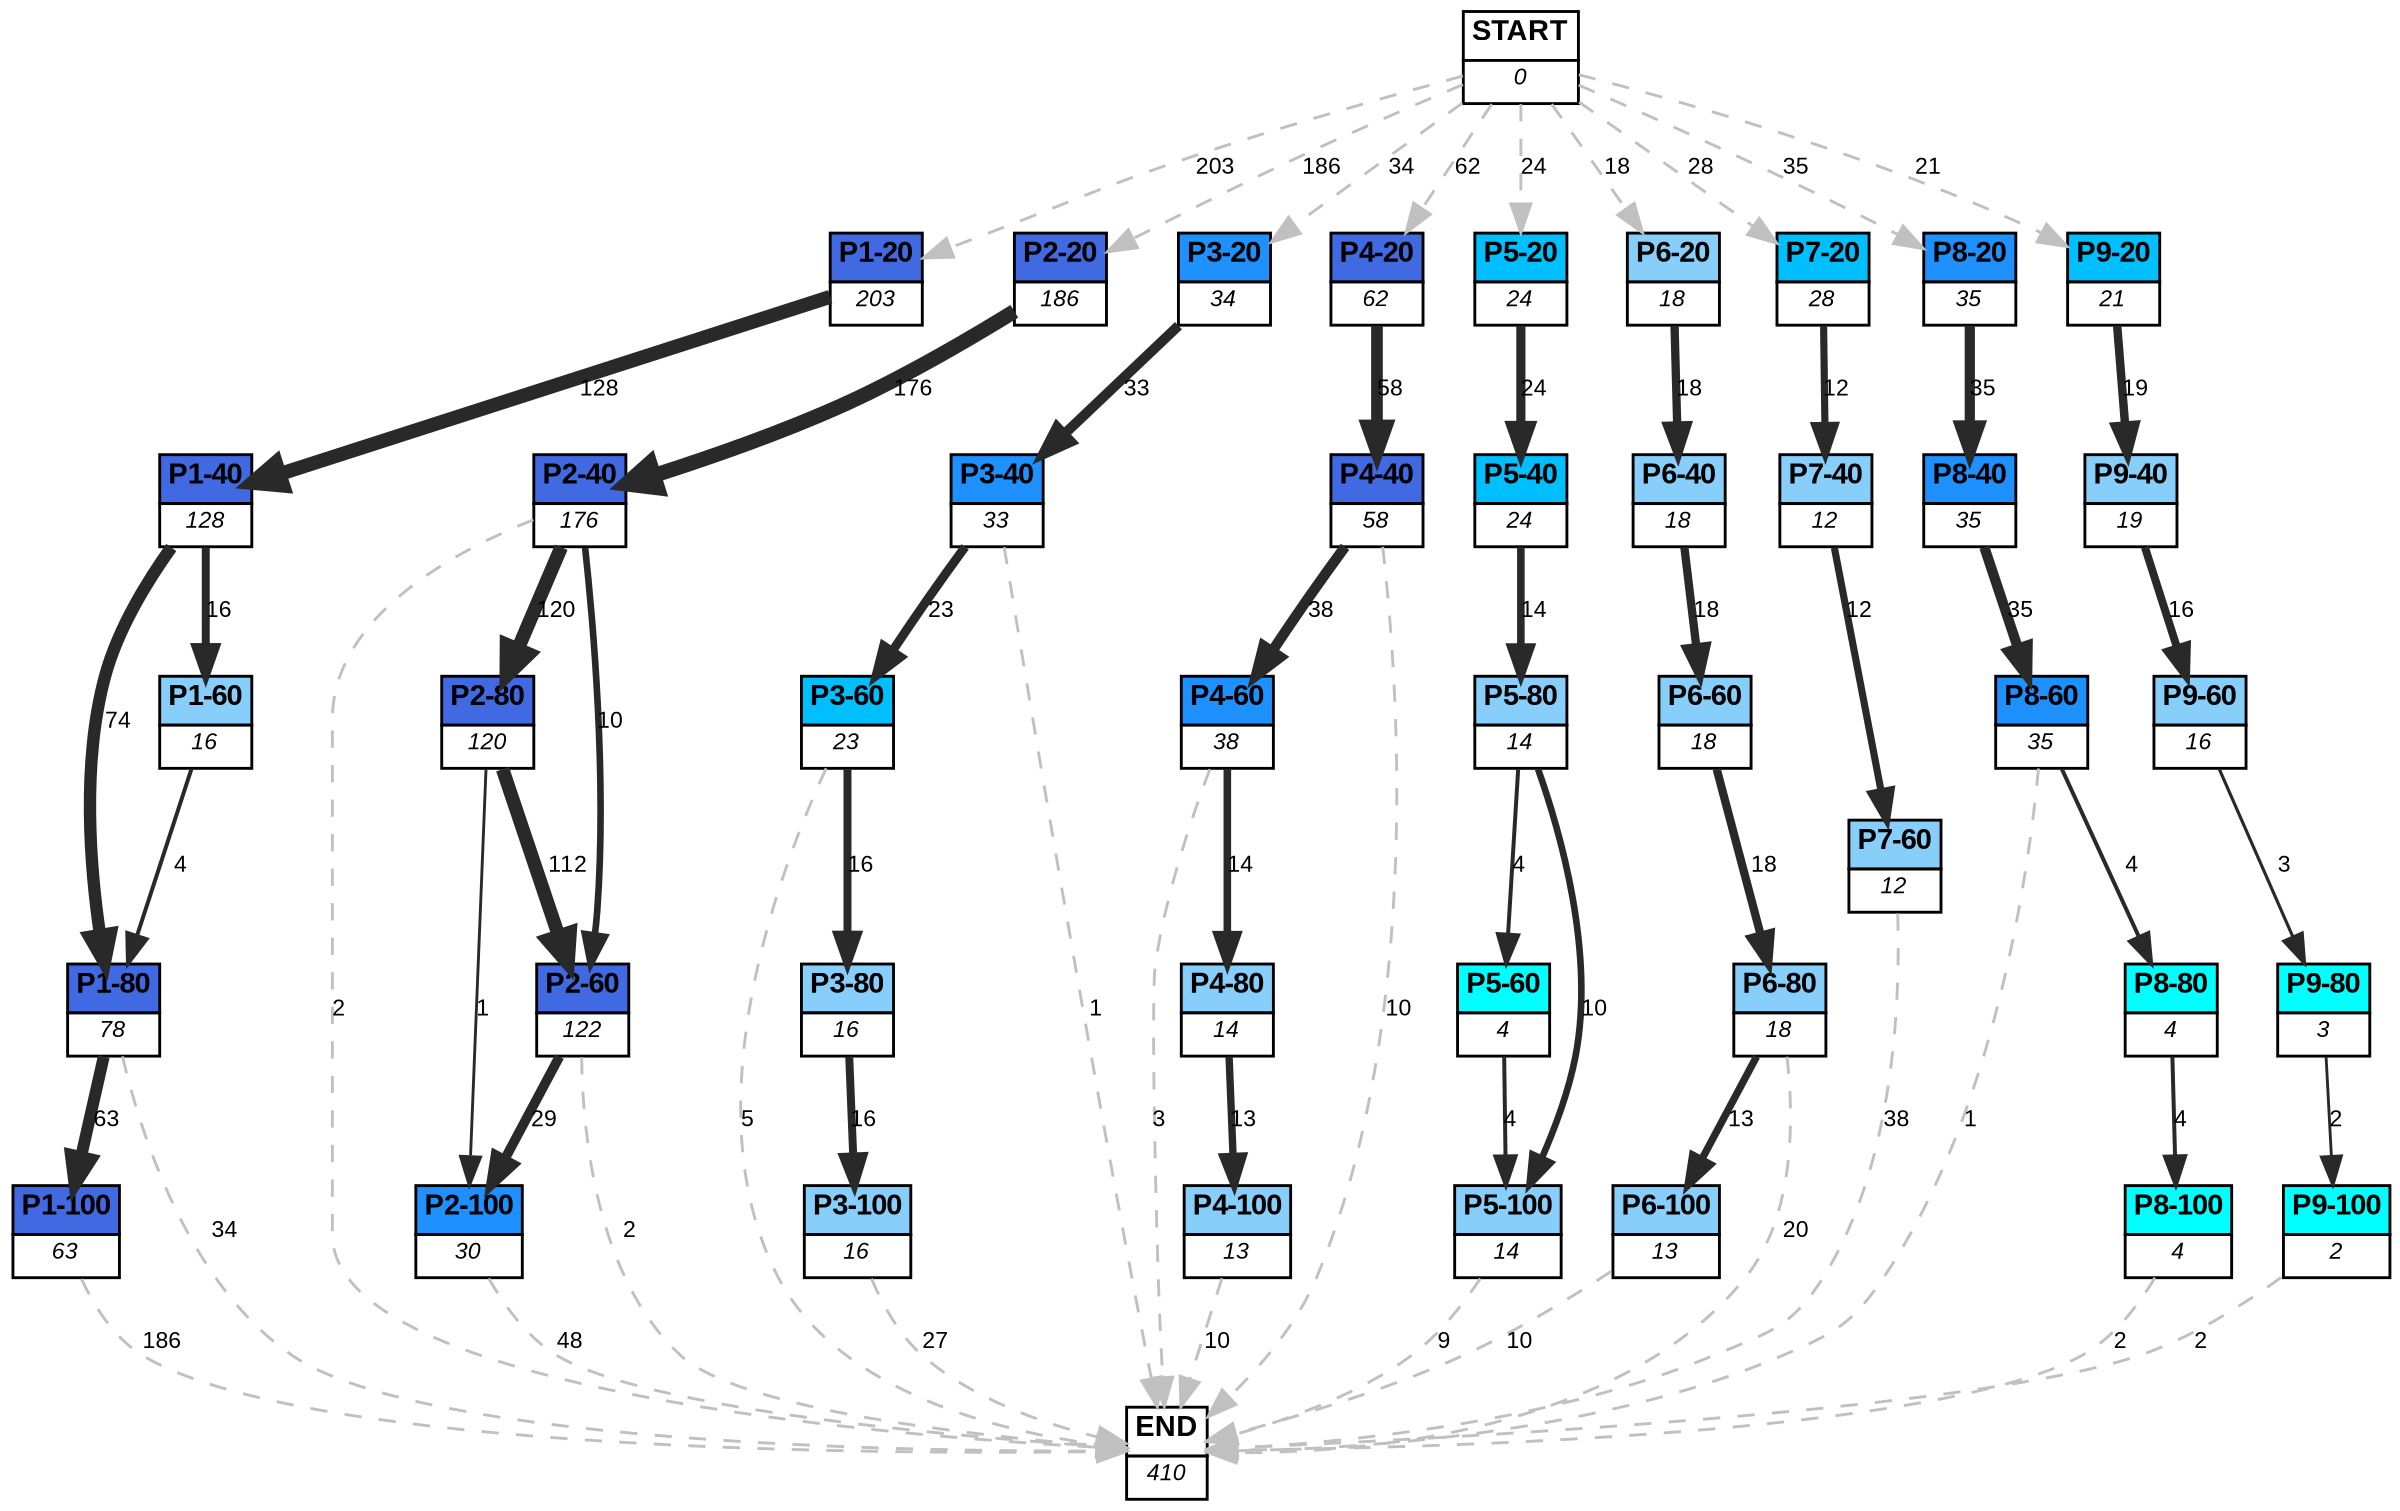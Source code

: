 digraph graphname {
	dpi = 150
	size="16,11!";
	margin = 0;
"START" [shape=plain, label=<<table border="0" cellborder="1" cellspacing="0"><tr><td bgcolor="white"><FONT face="Arial" POINT-SIZE="10"><b>START</b></FONT></td></tr><tr><td bgcolor="white"><FONT face="Arial" POINT-SIZE="8"><i>0</i></FONT></td></tr></table>>]

"P1-20" [shape=plain, label=<<table border="0" cellborder="1" cellspacing="0"><tr><td bgcolor="royalblue"><FONT face="Arial" POINT-SIZE="10"><b>P1-20</b></FONT></td></tr><tr><td bgcolor="white"><FONT face="Arial" POINT-SIZE="8"><i>203</i></FONT></td></tr></table>>]

"P1-40" [shape=plain, label=<<table border="0" cellborder="1" cellspacing="0"><tr><td bgcolor="royalblue"><FONT face="Arial" POINT-SIZE="10"><b>P1-40</b></FONT></td></tr><tr><td bgcolor="white"><FONT face="Arial" POINT-SIZE="8"><i>128</i></FONT></td></tr></table>>]

"P1-80" [shape=plain, label=<<table border="0" cellborder="1" cellspacing="0"><tr><td bgcolor="royalblue"><FONT face="Arial" POINT-SIZE="10"><b>P1-80</b></FONT></td></tr><tr><td bgcolor="white"><FONT face="Arial" POINT-SIZE="8"><i>78</i></FONT></td></tr></table>>]

"P1-100" [shape=plain, label=<<table border="0" cellborder="1" cellspacing="0"><tr><td bgcolor="royalblue"><FONT face="Arial" POINT-SIZE="10"><b>P1-100</b></FONT></td></tr><tr><td bgcolor="white"><FONT face="Arial" POINT-SIZE="8"><i>63</i></FONT></td></tr></table>>]

"P2-20" [shape=plain, label=<<table border="0" cellborder="1" cellspacing="0"><tr><td bgcolor="royalblue"><FONT face="Arial" POINT-SIZE="10"><b>P2-20</b></FONT></td></tr><tr><td bgcolor="white"><FONT face="Arial" POINT-SIZE="8"><i>186</i></FONT></td></tr></table>>]

"P2-40" [shape=plain, label=<<table border="0" cellborder="1" cellspacing="0"><tr><td bgcolor="royalblue"><FONT face="Arial" POINT-SIZE="10"><b>P2-40</b></FONT></td></tr><tr><td bgcolor="white"><FONT face="Arial" POINT-SIZE="8"><i>176</i></FONT></td></tr></table>>]

"P2-80" [shape=plain, label=<<table border="0" cellborder="1" cellspacing="0"><tr><td bgcolor="royalblue"><FONT face="Arial" POINT-SIZE="10"><b>P2-80</b></FONT></td></tr><tr><td bgcolor="white"><FONT face="Arial" POINT-SIZE="8"><i>120</i></FONT></td></tr></table>>]

"P2-60" [shape=plain, label=<<table border="0" cellborder="1" cellspacing="0"><tr><td bgcolor="royalblue"><FONT face="Arial" POINT-SIZE="10"><b>P2-60</b></FONT></td></tr><tr><td bgcolor="white"><FONT face="Arial" POINT-SIZE="8"><i>122</i></FONT></td></tr></table>>]

"P1-60" [shape=plain, label=<<table border="0" cellborder="1" cellspacing="0"><tr><td bgcolor="lightskyblue"><FONT face="Arial" POINT-SIZE="10"><b>P1-60</b></FONT></td></tr><tr><td bgcolor="white"><FONT face="Arial" POINT-SIZE="8"><i>16</i></FONT></td></tr></table>>]

"P2-100" [shape=plain, label=<<table border="0" cellborder="1" cellspacing="0"><tr><td bgcolor="dodgerblue"><FONT face="Arial" POINT-SIZE="10"><b>P2-100</b></FONT></td></tr><tr><td bgcolor="white"><FONT face="Arial" POINT-SIZE="8"><i>30</i></FONT></td></tr></table>>]

"P3-20" [shape=plain, label=<<table border="0" cellborder="1" cellspacing="0"><tr><td bgcolor="dodgerblue"><FONT face="Arial" POINT-SIZE="10"><b>P3-20</b></FONT></td></tr><tr><td bgcolor="white"><FONT face="Arial" POINT-SIZE="8"><i>34</i></FONT></td></tr></table>>]

"P3-40" [shape=plain, label=<<table border="0" cellborder="1" cellspacing="0"><tr><td bgcolor="dodgerblue"><FONT face="Arial" POINT-SIZE="10"><b>P3-40</b></FONT></td></tr><tr><td bgcolor="white"><FONT face="Arial" POINT-SIZE="8"><i>33</i></FONT></td></tr></table>>]

"P3-60" [shape=plain, label=<<table border="0" cellborder="1" cellspacing="0"><tr><td bgcolor="deepskyblue"><FONT face="Arial" POINT-SIZE="10"><b>P3-60</b></FONT></td></tr><tr><td bgcolor="white"><FONT face="Arial" POINT-SIZE="8"><i>23</i></FONT></td></tr></table>>]

"P3-80" [shape=plain, label=<<table border="0" cellborder="1" cellspacing="0"><tr><td bgcolor="lightskyblue"><FONT face="Arial" POINT-SIZE="10"><b>P3-80</b></FONT></td></tr><tr><td bgcolor="white"><FONT face="Arial" POINT-SIZE="8"><i>16</i></FONT></td></tr></table>>]

"P3-100" [shape=plain, label=<<table border="0" cellborder="1" cellspacing="0"><tr><td bgcolor="lightskyblue"><FONT face="Arial" POINT-SIZE="10"><b>P3-100</b></FONT></td></tr><tr><td bgcolor="white"><FONT face="Arial" POINT-SIZE="8"><i>16</i></FONT></td></tr></table>>]

"P4-20" [shape=plain, label=<<table border="0" cellborder="1" cellspacing="0"><tr><td bgcolor="royalblue"><FONT face="Arial" POINT-SIZE="10"><b>P4-20</b></FONT></td></tr><tr><td bgcolor="white"><FONT face="Arial" POINT-SIZE="8"><i>62</i></FONT></td></tr></table>>]

"P4-40" [shape=plain, label=<<table border="0" cellborder="1" cellspacing="0"><tr><td bgcolor="royalblue"><FONT face="Arial" POINT-SIZE="10"><b>P4-40</b></FONT></td></tr><tr><td bgcolor="white"><FONT face="Arial" POINT-SIZE="8"><i>58</i></FONT></td></tr></table>>]

"P5-20" [shape=plain, label=<<table border="0" cellborder="1" cellspacing="0"><tr><td bgcolor="deepskyblue"><FONT face="Arial" POINT-SIZE="10"><b>P5-20</b></FONT></td></tr><tr><td bgcolor="white"><FONT face="Arial" POINT-SIZE="8"><i>24</i></FONT></td></tr></table>>]

"P5-40" [shape=plain, label=<<table border="0" cellborder="1" cellspacing="0"><tr><td bgcolor="deepskyblue"><FONT face="Arial" POINT-SIZE="10"><b>P5-40</b></FONT></td></tr><tr><td bgcolor="white"><FONT face="Arial" POINT-SIZE="8"><i>24</i></FONT></td></tr></table>>]

"P4-60" [shape=plain, label=<<table border="0" cellborder="1" cellspacing="0"><tr><td bgcolor="dodgerblue"><FONT face="Arial" POINT-SIZE="10"><b>P4-60</b></FONT></td></tr><tr><td bgcolor="white"><FONT face="Arial" POINT-SIZE="8"><i>38</i></FONT></td></tr></table>>]

"P4-80" [shape=plain, label=<<table border="0" cellborder="1" cellspacing="0"><tr><td bgcolor="lightskyblue"><FONT face="Arial" POINT-SIZE="10"><b>P4-80</b></FONT></td></tr><tr><td bgcolor="white"><FONT face="Arial" POINT-SIZE="8"><i>14</i></FONT></td></tr></table>>]

"P4-100" [shape=plain, label=<<table border="0" cellborder="1" cellspacing="0"><tr><td bgcolor="lightskyblue"><FONT face="Arial" POINT-SIZE="10"><b>P4-100</b></FONT></td></tr><tr><td bgcolor="white"><FONT face="Arial" POINT-SIZE="8"><i>13</i></FONT></td></tr></table>>]

"P5-80" [shape=plain, label=<<table border="0" cellborder="1" cellspacing="0"><tr><td bgcolor="lightskyblue"><FONT face="Arial" POINT-SIZE="10"><b>P5-80</b></FONT></td></tr><tr><td bgcolor="white"><FONT face="Arial" POINT-SIZE="8"><i>14</i></FONT></td></tr></table>>]

"P5-100" [shape=plain, label=<<table border="0" cellborder="1" cellspacing="0"><tr><td bgcolor="lightskyblue"><FONT face="Arial" POINT-SIZE="10"><b>P5-100</b></FONT></td></tr><tr><td bgcolor="white"><FONT face="Arial" POINT-SIZE="8"><i>14</i></FONT></td></tr></table>>]

"P6-20" [shape=plain, label=<<table border="0" cellborder="1" cellspacing="0"><tr><td bgcolor="lightskyblue"><FONT face="Arial" POINT-SIZE="10"><b>P6-20</b></FONT></td></tr><tr><td bgcolor="white"><FONT face="Arial" POINT-SIZE="8"><i>18</i></FONT></td></tr></table>>]

"P6-40" [shape=plain, label=<<table border="0" cellborder="1" cellspacing="0"><tr><td bgcolor="lightskyblue"><FONT face="Arial" POINT-SIZE="10"><b>P6-40</b></FONT></td></tr><tr><td bgcolor="white"><FONT face="Arial" POINT-SIZE="8"><i>18</i></FONT></td></tr></table>>]

"P6-60" [shape=plain, label=<<table border="0" cellborder="1" cellspacing="0"><tr><td bgcolor="lightskyblue"><FONT face="Arial" POINT-SIZE="10"><b>P6-60</b></FONT></td></tr><tr><td bgcolor="white"><FONT face="Arial" POINT-SIZE="8"><i>18</i></FONT></td></tr></table>>]

"P6-80" [shape=plain, label=<<table border="0" cellborder="1" cellspacing="0"><tr><td bgcolor="lightskyblue"><FONT face="Arial" POINT-SIZE="10"><b>P6-80</b></FONT></td></tr><tr><td bgcolor="white"><FONT face="Arial" POINT-SIZE="8"><i>18</i></FONT></td></tr></table>>]

"P7-20" [shape=plain, label=<<table border="0" cellborder="1" cellspacing="0"><tr><td bgcolor="deepskyblue"><FONT face="Arial" POINT-SIZE="10"><b>P7-20</b></FONT></td></tr><tr><td bgcolor="white"><FONT face="Arial" POINT-SIZE="8"><i>28</i></FONT></td></tr></table>>]

"P7-40" [shape=plain, label=<<table border="0" cellborder="1" cellspacing="0"><tr><td bgcolor="lightskyblue"><FONT face="Arial" POINT-SIZE="10"><b>P7-40</b></FONT></td></tr><tr><td bgcolor="white"><FONT face="Arial" POINT-SIZE="8"><i>12</i></FONT></td></tr></table>>]

"P7-60" [shape=plain, label=<<table border="0" cellborder="1" cellspacing="0"><tr><td bgcolor="lightskyblue"><FONT face="Arial" POINT-SIZE="10"><b>P7-60</b></FONT></td></tr><tr><td bgcolor="white"><FONT face="Arial" POINT-SIZE="8"><i>12</i></FONT></td></tr></table>>]

"P8-20" [shape=plain, label=<<table border="0" cellborder="1" cellspacing="0"><tr><td bgcolor="dodgerblue"><FONT face="Arial" POINT-SIZE="10"><b>P8-20</b></FONT></td></tr><tr><td bgcolor="white"><FONT face="Arial" POINT-SIZE="8"><i>35</i></FONT></td></tr></table>>]

"P8-40" [shape=plain, label=<<table border="0" cellborder="1" cellspacing="0"><tr><td bgcolor="dodgerblue"><FONT face="Arial" POINT-SIZE="10"><b>P8-40</b></FONT></td></tr><tr><td bgcolor="white"><FONT face="Arial" POINT-SIZE="8"><i>35</i></FONT></td></tr></table>>]

"P8-60" [shape=plain, label=<<table border="0" cellborder="1" cellspacing="0"><tr><td bgcolor="dodgerblue"><FONT face="Arial" POINT-SIZE="10"><b>P8-60</b></FONT></td></tr><tr><td bgcolor="white"><FONT face="Arial" POINT-SIZE="8"><i>35</i></FONT></td></tr></table>>]

"P6-100" [shape=plain, label=<<table border="0" cellborder="1" cellspacing="0"><tr><td bgcolor="lightskyblue"><FONT face="Arial" POINT-SIZE="10"><b>P6-100</b></FONT></td></tr><tr><td bgcolor="white"><FONT face="Arial" POINT-SIZE="8"><i>13</i></FONT></td></tr></table>>]

"P8-80" [shape=plain, label=<<table border="0" cellborder="1" cellspacing="0"><tr><td bgcolor="aqua"><FONT face="Arial" POINT-SIZE="10"><b>P8-80</b></FONT></td></tr><tr><td bgcolor="white"><FONT face="Arial" POINT-SIZE="8"><i>4</i></FONT></td></tr></table>>]

"P8-100" [shape=plain, label=<<table border="0" cellborder="1" cellspacing="0"><tr><td bgcolor="aqua"><FONT face="Arial" POINT-SIZE="10"><b>P8-100</b></FONT></td></tr><tr><td bgcolor="white"><FONT face="Arial" POINT-SIZE="8"><i>4</i></FONT></td></tr></table>>]

"P9-20" [shape=plain, label=<<table border="0" cellborder="1" cellspacing="0"><tr><td bgcolor="deepskyblue"><FONT face="Arial" POINT-SIZE="10"><b>P9-20</b></FONT></td></tr><tr><td bgcolor="white"><FONT face="Arial" POINT-SIZE="8"><i>21</i></FONT></td></tr></table>>]

"P9-40" [shape=plain, label=<<table border="0" cellborder="1" cellspacing="0"><tr><td bgcolor="lightskyblue"><FONT face="Arial" POINT-SIZE="10"><b>P9-40</b></FONT></td></tr><tr><td bgcolor="white"><FONT face="Arial" POINT-SIZE="8"><i>19</i></FONT></td></tr></table>>]

"P9-60" [shape=plain, label=<<table border="0" cellborder="1" cellspacing="0"><tr><td bgcolor="lightskyblue"><FONT face="Arial" POINT-SIZE="10"><b>P9-60</b></FONT></td></tr><tr><td bgcolor="white"><FONT face="Arial" POINT-SIZE="8"><i>16</i></FONT></td></tr></table>>]

"P5-60" [shape=plain, label=<<table border="0" cellborder="1" cellspacing="0"><tr><td bgcolor="aqua"><FONT face="Arial" POINT-SIZE="10"><b>P5-60</b></FONT></td></tr><tr><td bgcolor="white"><FONT face="Arial" POINT-SIZE="8"><i>4</i></FONT></td></tr></table>>]

"P9-80" [shape=plain, label=<<table border="0" cellborder="1" cellspacing="0"><tr><td bgcolor="aqua"><FONT face="Arial" POINT-SIZE="10"><b>P9-80</b></FONT></td></tr><tr><td bgcolor="white"><FONT face="Arial" POINT-SIZE="8"><i>3</i></FONT></td></tr></table>>]

"P9-100" [shape=plain, label=<<table border="0" cellborder="1" cellspacing="0"><tr><td bgcolor="aqua"><FONT face="Arial" POINT-SIZE="10"><b>P9-100</b></FONT></td></tr><tr><td bgcolor="white"><FONT face="Arial" POINT-SIZE="8"><i>2</i></FONT></td></tr></table>>]

"END" [shape=plain, label=<<table border="0" cellborder="1" cellspacing="0"><tr><td bgcolor="white"><FONT face="Arial" POINT-SIZE="10"><b>END</b></FONT></td></tr><tr><td bgcolor="white"><FONT face="Arial" POINT-SIZE="8"><i>410</i></FONT></td></tr></table>>]

"START" -> "P1-20" [ style = dashed color=grey label ="203" labelfloat=false fontname="Arial" fontsize=8]

"START" -> "P2-20" [ style = dashed color=grey label ="186" labelfloat=false fontname="Arial" fontsize=8]

"START" -> "P3-20" [ style = dashed color=grey label ="34" labelfloat=false fontname="Arial" fontsize=8]

"START" -> "P4-20" [ style = dashed color=grey label ="62" labelfloat=false fontname="Arial" fontsize=8]

"START" -> "P5-20" [ style = dashed color=grey label ="24" labelfloat=false fontname="Arial" fontsize=8]

"START" -> "P6-20" [ style = dashed color=grey label ="18" labelfloat=false fontname="Arial" fontsize=8]

"START" -> "P7-20" [ style = dashed color=grey label ="28" labelfloat=false fontname="Arial" fontsize=8]

"START" -> "P8-20" [ style = dashed color=grey label ="35" labelfloat=false fontname="Arial" fontsize=8]

"START" -> "P9-20" [ style = dashed color=grey label ="21" labelfloat=false fontname="Arial" fontsize=8]

"P1-20" -> "P1-40" [ color=grey16 penwidth = "4.85203026391962"label ="128" labelfloat=false fontname="Arial" fontsize=8]

"P1-40" -> "P1-80" [ color=grey16 penwidth = "4.30406509320417"label ="74" labelfloat=false fontname="Arial" fontsize=8]

"P1-40" -> "P1-60" [ color=grey16 penwidth = "2.77258872223978"label ="16" labelfloat=false fontname="Arial" fontsize=8]

"P1-80" -> "P1-100" [ color=grey16 penwidth = "4.14313472639153"label ="63" labelfloat=false fontname="Arial" fontsize=8]

"P1-80" -> "END" [ style = dashed color=grey label ="34" labelfloat=false fontname="Arial" fontsize=8]

"P1-100" -> "END" [ style = dashed color=grey label ="186" labelfloat=false fontname="Arial" fontsize=8]

"P2-20" -> "P2-40" [ color=grey16 penwidth = "5.17048399503815"label ="176" labelfloat=false fontname="Arial" fontsize=8]

"P2-40" -> "P2-80" [ color=grey16 penwidth = "4.78749174278205"label ="120" labelfloat=false fontname="Arial" fontsize=8]

"P2-40" -> "P2-60" [ color=grey16 penwidth = "2.30258509299405"label ="10" labelfloat=false fontname="Arial" fontsize=8]

"P2-40" -> "END" [ style = dashed color=grey label ="2" labelfloat=false fontname="Arial" fontsize=8]

"P2-80" -> "P2-60" [ color=grey16 penwidth = "4.71849887129509"label ="112" labelfloat=false fontname="Arial" fontsize=8]

"P2-80" -> "P2-100" [ color=grey16 penwidth = "1"label ="1" labelfloat=false fontname="Arial" fontsize=8]

"P2-60" -> "P2-100" [ color=grey16 penwidth = "3.36729582998647"label ="29" labelfloat=false fontname="Arial" fontsize=8]

"P2-60" -> "END" [ style = dashed color=grey label ="2" labelfloat=false fontname="Arial" fontsize=8]

"P1-60" -> "P1-80" [ color=grey16 penwidth = "1.38629436111989"label ="4" labelfloat=false fontname="Arial" fontsize=8]

"P2-100" -> "END" [ style = dashed color=grey label ="48" labelfloat=false fontname="Arial" fontsize=8]

"P3-20" -> "P3-40" [ color=grey16 penwidth = "3.49650756146648"label ="33" labelfloat=false fontname="Arial" fontsize=8]

"P3-40" -> "P3-60" [ color=grey16 penwidth = "3.13549421592915"label ="23" labelfloat=false fontname="Arial" fontsize=8]

"P3-40" -> "END" [ style = dashed color=grey label ="1" labelfloat=false fontname="Arial" fontsize=8]

"P3-60" -> "P3-80" [ color=grey16 penwidth = "2.77258872223978"label ="16" labelfloat=false fontname="Arial" fontsize=8]

"P3-60" -> "END" [ style = dashed color=grey label ="5" labelfloat=false fontname="Arial" fontsize=8]

"P3-80" -> "P3-100" [ color=grey16 penwidth = "2.77258872223978"label ="16" labelfloat=false fontname="Arial" fontsize=8]

"P3-100" -> "END" [ style = dashed color=grey label ="27" labelfloat=false fontname="Arial" fontsize=8]

"P4-20" -> "P4-40" [ color=grey16 penwidth = "4.06044301054642"label ="58" labelfloat=false fontname="Arial" fontsize=8]

"P4-40" -> "P4-60" [ color=grey16 penwidth = "3.63758615972639"label ="38" labelfloat=false fontname="Arial" fontsize=8]

"P4-40" -> "END" [ style = dashed color=grey label ="10" labelfloat=false fontname="Arial" fontsize=8]

"P5-20" -> "P5-40" [ color=grey16 penwidth = "3.17805383034795"label ="24" labelfloat=false fontname="Arial" fontsize=8]

"P5-40" -> "P5-80" [ color=grey16 penwidth = "2.63905732961526"label ="14" labelfloat=false fontname="Arial" fontsize=8]

"P4-60" -> "P4-80" [ color=grey16 penwidth = "2.63905732961526"label ="14" labelfloat=false fontname="Arial" fontsize=8]

"P4-60" -> "END" [ style = dashed color=grey label ="3" labelfloat=false fontname="Arial" fontsize=8]

"P4-80" -> "P4-100" [ color=grey16 penwidth = "2.56494935746154"label ="13" labelfloat=false fontname="Arial" fontsize=8]

"P4-100" -> "END" [ style = dashed color=grey label ="10" labelfloat=false fontname="Arial" fontsize=8]

"P5-80" -> "P5-100" [ color=grey16 penwidth = "2.30258509299405"label ="10" labelfloat=false fontname="Arial" fontsize=8]

"P5-80" -> "P5-60" [ color=grey16 penwidth = "1.38629436111989"label ="4" labelfloat=false fontname="Arial" fontsize=8]

"P5-100" -> "END" [ style = dashed color=grey label ="9" labelfloat=false fontname="Arial" fontsize=8]

"P6-20" -> "P6-40" [ color=grey16 penwidth = "2.89037175789616"label ="18" labelfloat=false fontname="Arial" fontsize=8]

"P6-40" -> "P6-60" [ color=grey16 penwidth = "2.89037175789616"label ="18" labelfloat=false fontname="Arial" fontsize=8]

"P6-60" -> "P6-80" [ color=grey16 penwidth = "2.89037175789616"label ="18" labelfloat=false fontname="Arial" fontsize=8]

"P6-80" -> "P6-100" [ color=grey16 penwidth = "2.56494935746154"label ="13" labelfloat=false fontname="Arial" fontsize=8]

"P6-80" -> "END" [ style = dashed color=grey label ="20" labelfloat=false fontname="Arial" fontsize=8]

"P7-20" -> "P7-40" [ color=grey16 penwidth = "2.484906649788"label ="12" labelfloat=false fontname="Arial" fontsize=8]

"P7-40" -> "P7-60" [ color=grey16 penwidth = "2.484906649788"label ="12" labelfloat=false fontname="Arial" fontsize=8]

"P7-60" -> "END" [ style = dashed color=grey label ="38" labelfloat=false fontname="Arial" fontsize=8]

"P8-20" -> "P8-40" [ color=grey16 penwidth = "3.55534806148941"label ="35" labelfloat=false fontname="Arial" fontsize=8]

"P8-40" -> "P8-60" [ color=grey16 penwidth = "3.55534806148941"label ="35" labelfloat=false fontname="Arial" fontsize=8]

"P8-60" -> "P8-80" [ color=grey16 penwidth = "1.38629436111989"label ="4" labelfloat=false fontname="Arial" fontsize=8]

"P8-60" -> "END" [ style = dashed color=grey label ="1" labelfloat=false fontname="Arial" fontsize=8]

"P6-100" -> "END" [ style = dashed color=grey label ="10" labelfloat=false fontname="Arial" fontsize=8]

"P8-80" -> "P8-100" [ color=grey16 penwidth = "1.38629436111989"label ="4" labelfloat=false fontname="Arial" fontsize=8]

"P8-100" -> "END" [ style = dashed color=grey label ="2" labelfloat=false fontname="Arial" fontsize=8]

"P9-20" -> "P9-40" [ color=grey16 penwidth = "2.94443897916644"label ="19" labelfloat=false fontname="Arial" fontsize=8]

"P9-40" -> "P9-60" [ color=grey16 penwidth = "2.77258872223978"label ="16" labelfloat=false fontname="Arial" fontsize=8]

"P9-60" -> "P9-80" [ color=grey16 penwidth = "1.09861228866811"label ="3" labelfloat=false fontname="Arial" fontsize=8]

"P5-60" -> "P5-100" [ color=grey16 penwidth = "1.38629436111989"label ="4" labelfloat=false fontname="Arial" fontsize=8]

"P9-80" -> "P9-100" [ color=grey16 penwidth = "1"label ="2" labelfloat=false fontname="Arial" fontsize=8]

"P9-100" -> "END" [ style = dashed color=grey label ="2" labelfloat=false fontname="Arial" fontsize=8]

}
